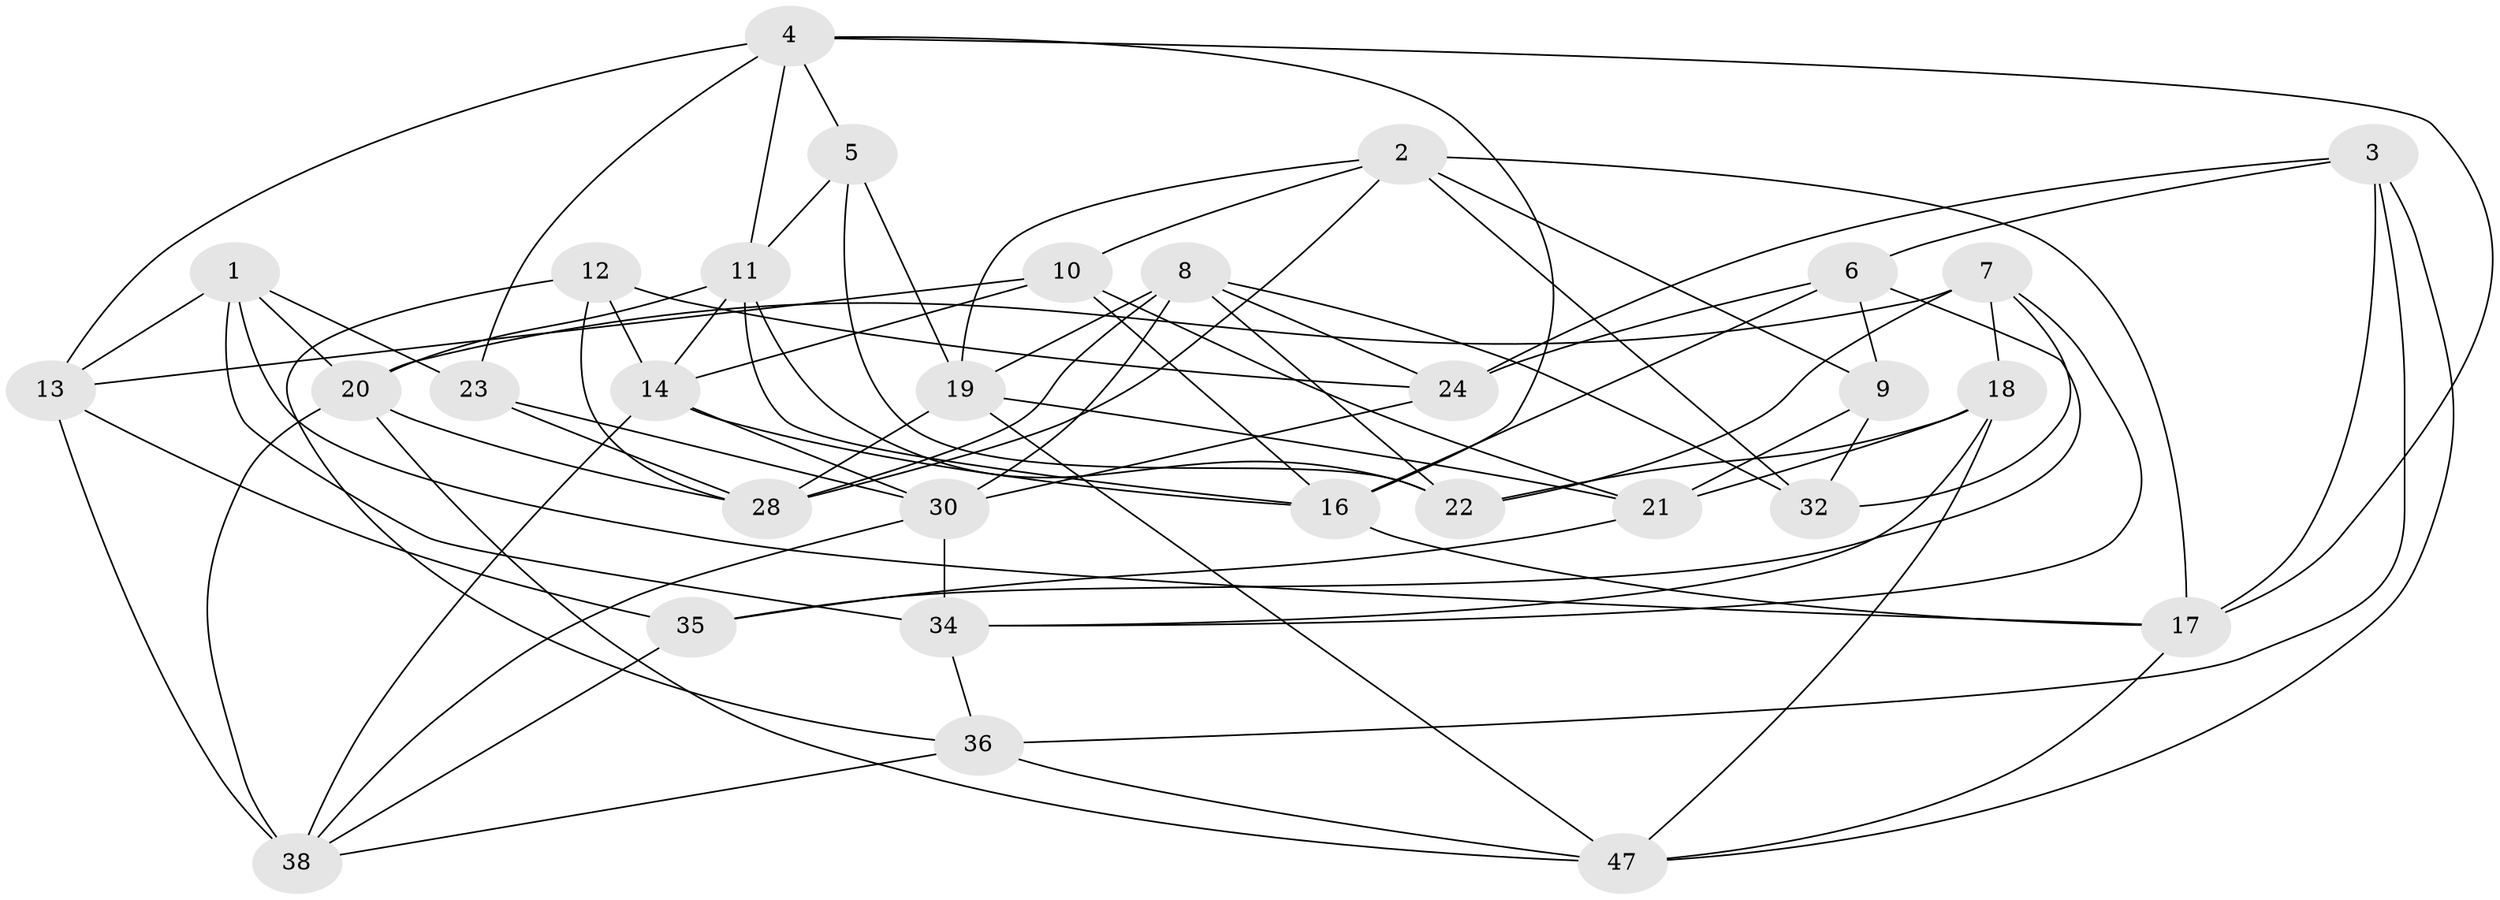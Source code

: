 // Generated by graph-tools (version 1.1) at 2025/24/03/03/25 07:24:29]
// undirected, 31 vertices, 81 edges
graph export_dot {
graph [start="1"]
  node [color=gray90,style=filled];
  1 [super="+40"];
  2 [super="+26"];
  3 [super="+51"];
  4 [super="+29"];
  5;
  6 [super="+15"];
  7 [super="+31"];
  8 [super="+41"];
  9;
  10 [super="+37"];
  11 [super="+27"];
  12;
  13 [super="+44"];
  14 [super="+42"];
  16 [super="+48"];
  17 [super="+55"];
  18 [super="+25"];
  19 [super="+50"];
  20 [super="+49"];
  21 [super="+52"];
  22 [super="+33"];
  23;
  24 [super="+45"];
  28 [super="+54"];
  30 [super="+39"];
  32;
  34 [super="+46"];
  35;
  36 [super="+43"];
  38 [super="+56"];
  47 [super="+53"];
  1 -- 17;
  1 -- 34 [weight=2];
  1 -- 20;
  1 -- 13;
  1 -- 23;
  2 -- 32;
  2 -- 9;
  2 -- 17;
  2 -- 28;
  2 -- 10;
  2 -- 19;
  3 -- 24;
  3 -- 36 [weight=2];
  3 -- 6;
  3 -- 17;
  3 -- 47;
  4 -- 5;
  4 -- 11;
  4 -- 16;
  4 -- 13;
  4 -- 23;
  4 -- 17;
  5 -- 19;
  5 -- 11;
  5 -- 22;
  6 -- 35;
  6 -- 16;
  6 -- 24 [weight=2];
  6 -- 9;
  7 -- 22 [weight=2];
  7 -- 32;
  7 -- 18;
  7 -- 20;
  7 -- 34;
  8 -- 19;
  8 -- 32;
  8 -- 24;
  8 -- 22;
  8 -- 28;
  8 -- 30;
  9 -- 32;
  9 -- 21;
  10 -- 16;
  10 -- 13 [weight=2];
  10 -- 21;
  10 -- 14;
  11 -- 14;
  11 -- 16;
  11 -- 20;
  11 -- 22;
  12 -- 36;
  12 -- 24;
  12 -- 28;
  12 -- 14;
  13 -- 38;
  13 -- 35;
  14 -- 38;
  14 -- 30;
  14 -- 16;
  16 -- 17;
  17 -- 47;
  18 -- 22;
  18 -- 21 [weight=2];
  18 -- 34;
  18 -- 47;
  19 -- 28;
  19 -- 21;
  19 -- 47;
  20 -- 38;
  20 -- 28;
  20 -- 47;
  21 -- 35;
  23 -- 30;
  23 -- 28;
  24 -- 30;
  30 -- 38;
  30 -- 34;
  34 -- 36;
  35 -- 38;
  36 -- 38;
  36 -- 47;
}
